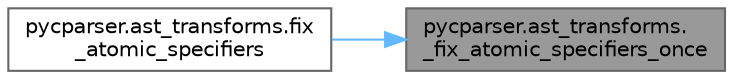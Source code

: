 digraph "pycparser.ast_transforms._fix_atomic_specifiers_once"
{
 // LATEX_PDF_SIZE
  bgcolor="transparent";
  edge [fontname=Helvetica,fontsize=10,labelfontname=Helvetica,labelfontsize=10];
  node [fontname=Helvetica,fontsize=10,shape=box,height=0.2,width=0.4];
  rankdir="RL";
  Node1 [id="Node000001",label="pycparser.ast_transforms.\l_fix_atomic_specifiers_once",height=0.2,width=0.4,color="gray40", fillcolor="grey60", style="filled", fontcolor="black",tooltip=" "];
  Node1 -> Node2 [id="edge1_Node000001_Node000002",dir="back",color="steelblue1",style="solid",tooltip=" "];
  Node2 [id="Node000002",label="pycparser.ast_transforms.fix\l_atomic_specifiers",height=0.2,width=0.4,color="grey40", fillcolor="white", style="filled",URL="$namespacepycparser_1_1ast__transforms.html#a383db6574e509d42c4c998c2bb0c906a",tooltip=" "];
}
